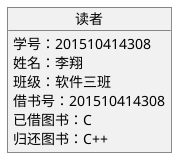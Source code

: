 @startuml
object 读者{
学号：201510414308
姓名：李翔
班级：软件三班
借书号：201510414308
已借图书：C
归还图书：C++
}
newpage
object 图书管理员{
帐户名：root
密码：123456
}
newpage
object 系统管理员{
帐户名：admin
密码：123456
}
newpage
object 图书{
ISBN：543902021904
名称：德玛西亚
类别：冒险
作者：德玛
价格：80￥
出版社：峡谷出版社
库存量：120
}
newpage
object 借还记录{
借书号：201510414308
借书ISBN：3892353421
借书时间：2018—4—5
借书时长：20天
归还时间：2018-4-25
}
newpage
object 违规罚款{
违规账户：201510414308
违规原因：没有按时归还书籍
违规时间：2018-4-22
罚款金额：10￥
}
newpage
object 续借图书{
续借账户：201510414308
续借书籍：救赎之路
续借时间：2018-4—21
续借时长：10天
}
newpage
object 预定图书{
预定账户：201510414308
预定图书：救赎之路
预定时间：2018-4-11
预定时长：30天
}
newpage
object 订单管理{
订单号：2018489348
订单名称：201510414308账户借书
订单描述：201510414308账户未按时归还
创建时间：2018-8-11
销毁时间：2018-8-12
}
@enduml